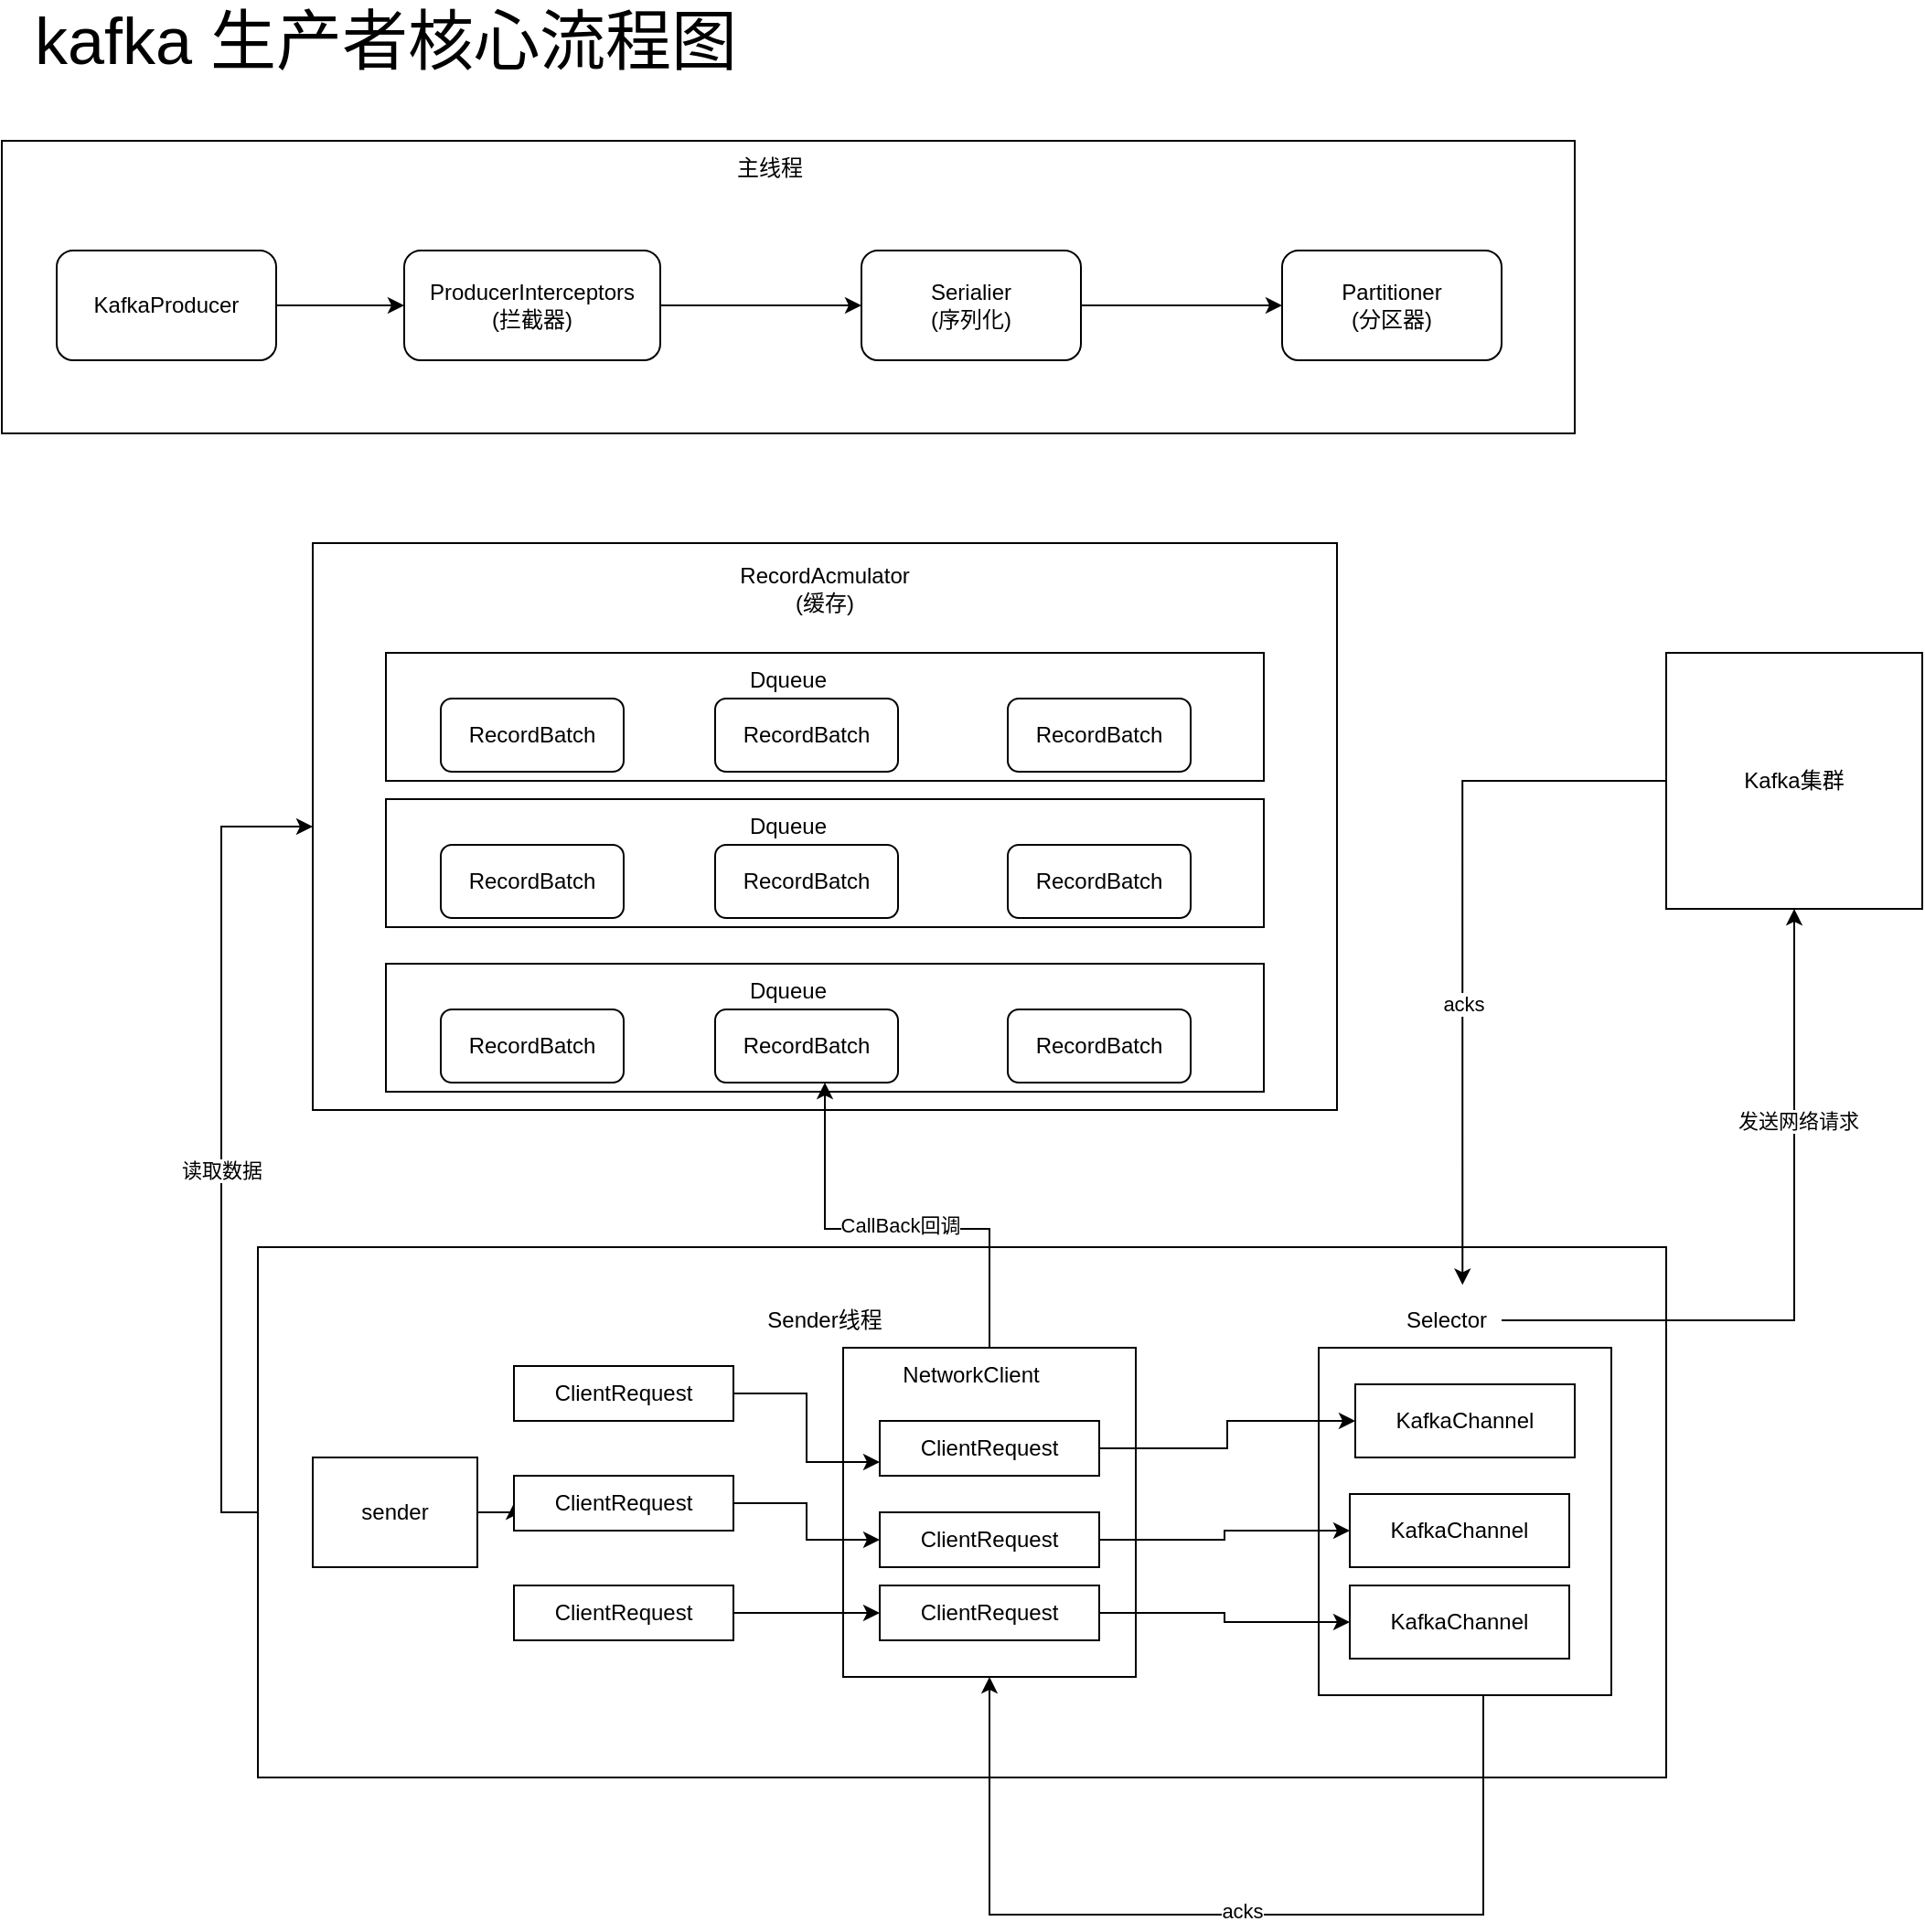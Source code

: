 <mxfile version="22.1.18" type="github" pages="3">
  <diagram name="生产者核心流程图" id="ZvPD3j21bjXKeY6uA_7l">
    <mxGraphModel dx="2026" dy="1145" grid="1" gridSize="10" guides="1" tooltips="1" connect="1" arrows="1" fold="1" page="1" pageScale="1" pageWidth="827" pageHeight="1169" math="0" shadow="0">
      <root>
        <mxCell id="0" />
        <mxCell id="1" parent="0" />
        <mxCell id="ysBvwDiDvG1FQtxoW5Sm-1" value="" style="rounded=0;whiteSpace=wrap;html=1;" vertex="1" parent="1">
          <mxGeometry x="90" y="180" width="860" height="160" as="geometry" />
        </mxCell>
        <mxCell id="ysBvwDiDvG1FQtxoW5Sm-2" value="主线程" style="text;html=1;strokeColor=none;fillColor=none;align=center;verticalAlign=middle;whiteSpace=wrap;rounded=0;" vertex="1" parent="1">
          <mxGeometry x="480" y="180" width="60" height="30" as="geometry" />
        </mxCell>
        <mxCell id="ysBvwDiDvG1FQtxoW5Sm-5" value="" style="edgeStyle=orthogonalEdgeStyle;rounded=0;orthogonalLoop=1;jettySize=auto;html=1;" edge="1" parent="1" source="ysBvwDiDvG1FQtxoW5Sm-3" target="ysBvwDiDvG1FQtxoW5Sm-4">
          <mxGeometry relative="1" as="geometry" />
        </mxCell>
        <mxCell id="ysBvwDiDvG1FQtxoW5Sm-3" value="KafkaProducer" style="rounded=1;whiteSpace=wrap;html=1;" vertex="1" parent="1">
          <mxGeometry x="120" y="240" width="120" height="60" as="geometry" />
        </mxCell>
        <mxCell id="ysBvwDiDvG1FQtxoW5Sm-7" value="" style="edgeStyle=orthogonalEdgeStyle;rounded=0;orthogonalLoop=1;jettySize=auto;html=1;" edge="1" parent="1" source="ysBvwDiDvG1FQtxoW5Sm-4" target="ysBvwDiDvG1FQtxoW5Sm-6">
          <mxGeometry relative="1" as="geometry" />
        </mxCell>
        <mxCell id="ysBvwDiDvG1FQtxoW5Sm-4" value="ProducerInterceptors&lt;br&gt;(拦截器)" style="rounded=1;whiteSpace=wrap;html=1;" vertex="1" parent="1">
          <mxGeometry x="310" y="240" width="140" height="60" as="geometry" />
        </mxCell>
        <mxCell id="ysBvwDiDvG1FQtxoW5Sm-9" value="" style="edgeStyle=orthogonalEdgeStyle;rounded=0;orthogonalLoop=1;jettySize=auto;html=1;" edge="1" parent="1" source="ysBvwDiDvG1FQtxoW5Sm-6" target="ysBvwDiDvG1FQtxoW5Sm-8">
          <mxGeometry relative="1" as="geometry" />
        </mxCell>
        <mxCell id="ysBvwDiDvG1FQtxoW5Sm-6" value="Serialier&lt;br&gt;(序列化)" style="rounded=1;whiteSpace=wrap;html=1;" vertex="1" parent="1">
          <mxGeometry x="560" y="240" width="120" height="60" as="geometry" />
        </mxCell>
        <mxCell id="ysBvwDiDvG1FQtxoW5Sm-8" value="Partitioner&lt;br&gt;(分区器)" style="rounded=1;whiteSpace=wrap;html=1;" vertex="1" parent="1">
          <mxGeometry x="790" y="240" width="120" height="60" as="geometry" />
        </mxCell>
        <mxCell id="ysBvwDiDvG1FQtxoW5Sm-10" value="" style="rounded=0;whiteSpace=wrap;html=1;" vertex="1" parent="1">
          <mxGeometry x="260" y="400" width="560" height="310" as="geometry" />
        </mxCell>
        <mxCell id="ysBvwDiDvG1FQtxoW5Sm-11" value="RecordAcmulator&lt;br&gt;(缓存)" style="text;html=1;strokeColor=none;fillColor=none;align=center;verticalAlign=middle;whiteSpace=wrap;rounded=0;" vertex="1" parent="1">
          <mxGeometry x="510" y="410" width="60" height="30" as="geometry" />
        </mxCell>
        <mxCell id="ysBvwDiDvG1FQtxoW5Sm-12" value="" style="rounded=0;whiteSpace=wrap;html=1;" vertex="1" parent="1">
          <mxGeometry x="300" y="460" width="480" height="70" as="geometry" />
        </mxCell>
        <mxCell id="ysBvwDiDvG1FQtxoW5Sm-13" value="Dqueue" style="text;html=1;strokeColor=none;fillColor=none;align=center;verticalAlign=middle;whiteSpace=wrap;rounded=0;" vertex="1" parent="1">
          <mxGeometry x="490" y="460" width="60" height="30" as="geometry" />
        </mxCell>
        <mxCell id="ysBvwDiDvG1FQtxoW5Sm-14" value="RecordBatch" style="rounded=1;whiteSpace=wrap;html=1;" vertex="1" parent="1">
          <mxGeometry x="330" y="485" width="100" height="40" as="geometry" />
        </mxCell>
        <mxCell id="ysBvwDiDvG1FQtxoW5Sm-15" value="RecordBatch" style="rounded=1;whiteSpace=wrap;html=1;" vertex="1" parent="1">
          <mxGeometry x="480" y="485" width="100" height="40" as="geometry" />
        </mxCell>
        <mxCell id="ysBvwDiDvG1FQtxoW5Sm-16" value="RecordBatch" style="rounded=1;whiteSpace=wrap;html=1;" vertex="1" parent="1">
          <mxGeometry x="640" y="485" width="100" height="40" as="geometry" />
        </mxCell>
        <mxCell id="ysBvwDiDvG1FQtxoW5Sm-27" value="" style="rounded=0;whiteSpace=wrap;html=1;" vertex="1" parent="1">
          <mxGeometry x="300" y="540" width="480" height="70" as="geometry" />
        </mxCell>
        <mxCell id="ysBvwDiDvG1FQtxoW5Sm-28" value="Dqueue" style="text;html=1;strokeColor=none;fillColor=none;align=center;verticalAlign=middle;whiteSpace=wrap;rounded=0;" vertex="1" parent="1">
          <mxGeometry x="490" y="540" width="60" height="30" as="geometry" />
        </mxCell>
        <mxCell id="ysBvwDiDvG1FQtxoW5Sm-29" value="RecordBatch" style="rounded=1;whiteSpace=wrap;html=1;" vertex="1" parent="1">
          <mxGeometry x="330" y="565" width="100" height="40" as="geometry" />
        </mxCell>
        <mxCell id="ysBvwDiDvG1FQtxoW5Sm-30" value="RecordBatch" style="rounded=1;whiteSpace=wrap;html=1;" vertex="1" parent="1">
          <mxGeometry x="480" y="565" width="100" height="40" as="geometry" />
        </mxCell>
        <mxCell id="ysBvwDiDvG1FQtxoW5Sm-31" value="RecordBatch" style="rounded=1;whiteSpace=wrap;html=1;" vertex="1" parent="1">
          <mxGeometry x="640" y="565" width="100" height="40" as="geometry" />
        </mxCell>
        <mxCell id="ysBvwDiDvG1FQtxoW5Sm-32" value="" style="rounded=0;whiteSpace=wrap;html=1;" vertex="1" parent="1">
          <mxGeometry x="300" y="630" width="480" height="70" as="geometry" />
        </mxCell>
        <mxCell id="ysBvwDiDvG1FQtxoW5Sm-33" value="Dqueue" style="text;html=1;strokeColor=none;fillColor=none;align=center;verticalAlign=middle;whiteSpace=wrap;rounded=0;" vertex="1" parent="1">
          <mxGeometry x="490" y="630" width="60" height="30" as="geometry" />
        </mxCell>
        <mxCell id="ysBvwDiDvG1FQtxoW5Sm-34" value="RecordBatch" style="rounded=1;whiteSpace=wrap;html=1;" vertex="1" parent="1">
          <mxGeometry x="330" y="655" width="100" height="40" as="geometry" />
        </mxCell>
        <mxCell id="ysBvwDiDvG1FQtxoW5Sm-35" value="RecordBatch" style="rounded=1;whiteSpace=wrap;html=1;" vertex="1" parent="1">
          <mxGeometry x="480" y="655" width="100" height="40" as="geometry" />
        </mxCell>
        <mxCell id="ysBvwDiDvG1FQtxoW5Sm-36" value="RecordBatch" style="rounded=1;whiteSpace=wrap;html=1;" vertex="1" parent="1">
          <mxGeometry x="640" y="655" width="100" height="40" as="geometry" />
        </mxCell>
        <mxCell id="ysBvwDiDvG1FQtxoW5Sm-39" style="edgeStyle=orthogonalEdgeStyle;rounded=0;orthogonalLoop=1;jettySize=auto;html=1;exitX=0;exitY=0.5;exitDx=0;exitDy=0;entryX=0;entryY=0.5;entryDx=0;entryDy=0;" edge="1" parent="1" source="ysBvwDiDvG1FQtxoW5Sm-37" target="ysBvwDiDvG1FQtxoW5Sm-10">
          <mxGeometry relative="1" as="geometry">
            <mxPoint x="170" y="550" as="targetPoint" />
          </mxGeometry>
        </mxCell>
        <mxCell id="ysBvwDiDvG1FQtxoW5Sm-40" value="读取数据" style="edgeLabel;html=1;align=center;verticalAlign=middle;resizable=0;points=[];" vertex="1" connectable="0" parent="ysBvwDiDvG1FQtxoW5Sm-39">
          <mxGeometry x="-0.07" relative="1" as="geometry">
            <mxPoint as="offset" />
          </mxGeometry>
        </mxCell>
        <mxCell id="ysBvwDiDvG1FQtxoW5Sm-37" value="" style="rounded=0;whiteSpace=wrap;html=1;" vertex="1" parent="1">
          <mxGeometry x="230" y="785" width="770" height="290" as="geometry" />
        </mxCell>
        <mxCell id="ysBvwDiDvG1FQtxoW5Sm-38" value="Sender线程" style="text;html=1;strokeColor=none;fillColor=none;align=center;verticalAlign=middle;whiteSpace=wrap;rounded=0;" vertex="1" parent="1">
          <mxGeometry x="490" y="810" width="100" height="30" as="geometry" />
        </mxCell>
        <mxCell id="ysBvwDiDvG1FQtxoW5Sm-48" value="" style="edgeStyle=orthogonalEdgeStyle;rounded=0;orthogonalLoop=1;jettySize=auto;html=1;" edge="1" parent="1" source="ysBvwDiDvG1FQtxoW5Sm-41" target="ysBvwDiDvG1FQtxoW5Sm-43">
          <mxGeometry relative="1" as="geometry" />
        </mxCell>
        <mxCell id="ysBvwDiDvG1FQtxoW5Sm-41" value="sender" style="rounded=0;whiteSpace=wrap;html=1;" vertex="1" parent="1">
          <mxGeometry x="260" y="900" width="90" height="60" as="geometry" />
        </mxCell>
        <mxCell id="ysBvwDiDvG1FQtxoW5Sm-42" value="ClientRequest" style="rounded=0;whiteSpace=wrap;html=1;" vertex="1" parent="1">
          <mxGeometry x="370" y="850" width="120" height="30" as="geometry" />
        </mxCell>
        <mxCell id="ysBvwDiDvG1FQtxoW5Sm-43" value="ClientRequest" style="rounded=0;whiteSpace=wrap;html=1;" vertex="1" parent="1">
          <mxGeometry x="370" y="910" width="120" height="30" as="geometry" />
        </mxCell>
        <mxCell id="ysBvwDiDvG1FQtxoW5Sm-44" value="ClientRequest" style="rounded=0;whiteSpace=wrap;html=1;" vertex="1" parent="1">
          <mxGeometry x="370" y="970" width="120" height="30" as="geometry" />
        </mxCell>
        <mxCell id="ysBvwDiDvG1FQtxoW5Sm-76" style="edgeStyle=orthogonalEdgeStyle;rounded=0;orthogonalLoop=1;jettySize=auto;html=1;" edge="1" parent="1" source="ysBvwDiDvG1FQtxoW5Sm-49" target="ysBvwDiDvG1FQtxoW5Sm-35">
          <mxGeometry relative="1" as="geometry">
            <Array as="points">
              <mxPoint x="630" y="775" />
              <mxPoint x="540" y="775" />
            </Array>
          </mxGeometry>
        </mxCell>
        <mxCell id="ysBvwDiDvG1FQtxoW5Sm-77" value="CallBack回调" style="edgeLabel;html=1;align=center;verticalAlign=middle;resizable=0;points=[];" vertex="1" connectable="0" parent="ysBvwDiDvG1FQtxoW5Sm-76">
          <mxGeometry x="-0.027" y="-2" relative="1" as="geometry">
            <mxPoint as="offset" />
          </mxGeometry>
        </mxCell>
        <mxCell id="ysBvwDiDvG1FQtxoW5Sm-49" value="" style="rounded=0;whiteSpace=wrap;html=1;" vertex="1" parent="1">
          <mxGeometry x="550" y="840" width="160" height="180" as="geometry" />
        </mxCell>
        <mxCell id="ysBvwDiDvG1FQtxoW5Sm-51" value="NetworkClient" style="text;html=1;strokeColor=none;fillColor=none;align=center;verticalAlign=middle;whiteSpace=wrap;rounded=0;" vertex="1" parent="1">
          <mxGeometry x="590" y="840" width="60" height="30" as="geometry" />
        </mxCell>
        <mxCell id="ysBvwDiDvG1FQtxoW5Sm-52" value="ClientRequest" style="rounded=0;whiteSpace=wrap;html=1;" vertex="1" parent="1">
          <mxGeometry x="570" y="880" width="120" height="30" as="geometry" />
        </mxCell>
        <mxCell id="ysBvwDiDvG1FQtxoW5Sm-53" value="ClientRequest" style="rounded=0;whiteSpace=wrap;html=1;" vertex="1" parent="1">
          <mxGeometry x="570" y="930" width="120" height="30" as="geometry" />
        </mxCell>
        <mxCell id="ysBvwDiDvG1FQtxoW5Sm-54" value="ClientRequest" style="rounded=0;whiteSpace=wrap;html=1;" vertex="1" parent="1">
          <mxGeometry x="570" y="970" width="120" height="30" as="geometry" />
        </mxCell>
        <mxCell id="ysBvwDiDvG1FQtxoW5Sm-74" style="edgeStyle=orthogonalEdgeStyle;rounded=0;orthogonalLoop=1;jettySize=auto;html=1;entryX=0.5;entryY=1;entryDx=0;entryDy=0;" edge="1" parent="1" source="ysBvwDiDvG1FQtxoW5Sm-58" target="ysBvwDiDvG1FQtxoW5Sm-49">
          <mxGeometry relative="1" as="geometry">
            <Array as="points">
              <mxPoint x="900" y="1150" />
              <mxPoint x="630" y="1150" />
            </Array>
          </mxGeometry>
        </mxCell>
        <mxCell id="ysBvwDiDvG1FQtxoW5Sm-75" value="acks" style="edgeLabel;html=1;align=center;verticalAlign=middle;resizable=0;points=[];" vertex="1" connectable="0" parent="ysBvwDiDvG1FQtxoW5Sm-74">
          <mxGeometry x="-0.028" y="-2" relative="1" as="geometry">
            <mxPoint as="offset" />
          </mxGeometry>
        </mxCell>
        <mxCell id="ysBvwDiDvG1FQtxoW5Sm-58" value="" style="rounded=0;whiteSpace=wrap;html=1;" vertex="1" parent="1">
          <mxGeometry x="810" y="840" width="160" height="190" as="geometry" />
        </mxCell>
        <mxCell id="ysBvwDiDvG1FQtxoW5Sm-70" style="edgeStyle=orthogonalEdgeStyle;rounded=0;orthogonalLoop=1;jettySize=auto;html=1;" edge="1" parent="1" source="ysBvwDiDvG1FQtxoW5Sm-59" target="ysBvwDiDvG1FQtxoW5Sm-69">
          <mxGeometry relative="1" as="geometry" />
        </mxCell>
        <mxCell id="ysBvwDiDvG1FQtxoW5Sm-72" value="发送网络请求" style="edgeLabel;html=1;align=center;verticalAlign=middle;resizable=0;points=[];" vertex="1" connectable="0" parent="ysBvwDiDvG1FQtxoW5Sm-70">
          <mxGeometry x="0.397" y="-2" relative="1" as="geometry">
            <mxPoint as="offset" />
          </mxGeometry>
        </mxCell>
        <mxCell id="ysBvwDiDvG1FQtxoW5Sm-59" value="Selector" style="text;html=1;strokeColor=none;fillColor=none;align=center;verticalAlign=middle;whiteSpace=wrap;rounded=0;" vertex="1" parent="1">
          <mxGeometry x="850" y="810" width="60" height="30" as="geometry" />
        </mxCell>
        <mxCell id="ysBvwDiDvG1FQtxoW5Sm-60" value="KafkaChannel" style="rounded=0;whiteSpace=wrap;html=1;" vertex="1" parent="1">
          <mxGeometry x="830" y="860" width="120" height="40" as="geometry" />
        </mxCell>
        <mxCell id="ysBvwDiDvG1FQtxoW5Sm-63" value="KafkaChannel" style="rounded=0;whiteSpace=wrap;html=1;" vertex="1" parent="1">
          <mxGeometry x="827" y="920" width="120" height="40" as="geometry" />
        </mxCell>
        <mxCell id="ysBvwDiDvG1FQtxoW5Sm-64" value="KafkaChannel" style="rounded=0;whiteSpace=wrap;html=1;" vertex="1" parent="1">
          <mxGeometry x="827" y="970" width="120" height="40" as="geometry" />
        </mxCell>
        <mxCell id="ysBvwDiDvG1FQtxoW5Sm-57" value="" style="edgeStyle=orthogonalEdgeStyle;rounded=0;orthogonalLoop=1;jettySize=auto;html=1;" edge="1" parent="1" source="ysBvwDiDvG1FQtxoW5Sm-44" target="ysBvwDiDvG1FQtxoW5Sm-54">
          <mxGeometry relative="1" as="geometry" />
        </mxCell>
        <mxCell id="ysBvwDiDvG1FQtxoW5Sm-56" value="" style="edgeStyle=orthogonalEdgeStyle;rounded=0;orthogonalLoop=1;jettySize=auto;html=1;" edge="1" parent="1" source="ysBvwDiDvG1FQtxoW5Sm-43" target="ysBvwDiDvG1FQtxoW5Sm-53">
          <mxGeometry relative="1" as="geometry" />
        </mxCell>
        <mxCell id="ysBvwDiDvG1FQtxoW5Sm-55" style="edgeStyle=orthogonalEdgeStyle;rounded=0;orthogonalLoop=1;jettySize=auto;html=1;entryX=0;entryY=0.75;entryDx=0;entryDy=0;" edge="1" parent="1" source="ysBvwDiDvG1FQtxoW5Sm-42" target="ysBvwDiDvG1FQtxoW5Sm-52">
          <mxGeometry relative="1" as="geometry" />
        </mxCell>
        <mxCell id="ysBvwDiDvG1FQtxoW5Sm-65" style="edgeStyle=orthogonalEdgeStyle;rounded=0;orthogonalLoop=1;jettySize=auto;html=1;" edge="1" parent="1" source="ysBvwDiDvG1FQtxoW5Sm-52" target="ysBvwDiDvG1FQtxoW5Sm-60">
          <mxGeometry relative="1" as="geometry" />
        </mxCell>
        <mxCell id="ysBvwDiDvG1FQtxoW5Sm-66" style="edgeStyle=orthogonalEdgeStyle;rounded=0;orthogonalLoop=1;jettySize=auto;html=1;" edge="1" parent="1" source="ysBvwDiDvG1FQtxoW5Sm-53" target="ysBvwDiDvG1FQtxoW5Sm-63">
          <mxGeometry relative="1" as="geometry" />
        </mxCell>
        <mxCell id="ysBvwDiDvG1FQtxoW5Sm-67" style="edgeStyle=orthogonalEdgeStyle;rounded=0;orthogonalLoop=1;jettySize=auto;html=1;" edge="1" parent="1" source="ysBvwDiDvG1FQtxoW5Sm-54" target="ysBvwDiDvG1FQtxoW5Sm-64">
          <mxGeometry relative="1" as="geometry" />
        </mxCell>
        <mxCell id="ysBvwDiDvG1FQtxoW5Sm-69" value="Kafka集群" style="whiteSpace=wrap;html=1;aspect=fixed;" vertex="1" parent="1">
          <mxGeometry x="1000" y="460" width="140" height="140" as="geometry" />
        </mxCell>
        <mxCell id="ysBvwDiDvG1FQtxoW5Sm-71" style="edgeStyle=orthogonalEdgeStyle;rounded=0;orthogonalLoop=1;jettySize=auto;html=1;entryX=0.644;entryY=-0.144;entryDx=0;entryDy=0;entryPerimeter=0;" edge="1" parent="1" source="ysBvwDiDvG1FQtxoW5Sm-69" target="ysBvwDiDvG1FQtxoW5Sm-59">
          <mxGeometry relative="1" as="geometry" />
        </mxCell>
        <mxCell id="ysBvwDiDvG1FQtxoW5Sm-73" value="acks" style="edgeLabel;html=1;align=center;verticalAlign=middle;resizable=0;points=[];" vertex="1" connectable="0" parent="ysBvwDiDvG1FQtxoW5Sm-71">
          <mxGeometry x="0.206" relative="1" as="geometry">
            <mxPoint as="offset" />
          </mxGeometry>
        </mxCell>
        <mxCell id="ysBvwDiDvG1FQtxoW5Sm-78" value="kafka 生产者核心流程图" style="text;html=1;strokeColor=none;fillColor=none;align=center;verticalAlign=middle;whiteSpace=wrap;rounded=0;fontSize=36;" vertex="1" parent="1">
          <mxGeometry x="90" y="110" width="420" height="30" as="geometry" />
        </mxCell>
      </root>
    </mxGraphModel>
  </diagram>
  <diagram id="jbNFhW5myM7yVcnX8NF9" name="拉取元数据">
    <mxGraphModel dx="2266" dy="1145" grid="1" gridSize="10" guides="1" tooltips="1" connect="1" arrows="1" fold="1" page="1" pageScale="1" pageWidth="827" pageHeight="1169" math="0" shadow="0">
      <root>
        <mxCell id="0" />
        <mxCell id="1" parent="0" />
        <mxCell id="ar8fyTKgfA0E_lBPwFO9-1" value="主线程" style="rounded=0;whiteSpace=wrap;html=1;" vertex="1" parent="1">
          <mxGeometry x="90" y="361" width="120" height="60" as="geometry" />
        </mxCell>
        <mxCell id="ar8fyTKgfA0E_lBPwFO9-2" value="kafka producer拉取元数据流程" style="text;html=1;strokeColor=none;fillColor=none;align=center;verticalAlign=middle;whiteSpace=wrap;rounded=0;fontSize=36;" vertex="1" parent="1">
          <mxGeometry x="50" y="150" width="570" height="30" as="geometry" />
        </mxCell>
        <mxCell id="ar8fyTKgfA0E_lBPwFO9-3" style="edgeStyle=orthogonalEdgeStyle;rounded=0;orthogonalLoop=1;jettySize=auto;html=1;entryX=0;entryY=0.25;entryDx=0;entryDy=0;" edge="1" parent="1" source="ar8fyTKgfA0E_lBPwFO9-5" target="ar8fyTKgfA0E_lBPwFO9-9">
          <mxGeometry relative="1" as="geometry" />
        </mxCell>
        <mxCell id="ar8fyTKgfA0E_lBPwFO9-4" value="尝试拉取元数据" style="edgeLabel;html=1;align=center;verticalAlign=middle;resizable=0;points=[];" vertex="1" connectable="0" parent="ar8fyTKgfA0E_lBPwFO9-3">
          <mxGeometry x="0.037" y="-2" relative="1" as="geometry">
            <mxPoint as="offset" />
          </mxGeometry>
        </mxCell>
        <mxCell id="ar8fyTKgfA0E_lBPwFO9-5" value="send()&lt;br&gt;发送消息" style="rounded=0;whiteSpace=wrap;html=1;" vertex="1" parent="1">
          <mxGeometry x="320" y="461" width="90" height="60" as="geometry" />
        </mxCell>
        <mxCell id="ar8fyTKgfA0E_lBPwFO9-6" style="edgeStyle=orthogonalEdgeStyle;rounded=0;orthogonalLoop=1;jettySize=auto;html=1;entryX=0.007;entryY=0.628;entryDx=0;entryDy=0;entryPerimeter=0;" edge="1" parent="1" source="ar8fyTKgfA0E_lBPwFO9-1" target="ar8fyTKgfA0E_lBPwFO9-5">
          <mxGeometry relative="1" as="geometry" />
        </mxCell>
        <mxCell id="ar8fyTKgfA0E_lBPwFO9-7" value="发送消息" style="edgeLabel;html=1;align=center;verticalAlign=middle;resizable=0;points=[];" vertex="1" connectable="0" parent="ar8fyTKgfA0E_lBPwFO9-6">
          <mxGeometry x="-0.014" y="-1" relative="1" as="geometry">
            <mxPoint as="offset" />
          </mxGeometry>
        </mxCell>
        <mxCell id="ar8fyTKgfA0E_lBPwFO9-8" value="" style="edgeStyle=orthogonalEdgeStyle;rounded=0;orthogonalLoop=1;jettySize=auto;html=1;" edge="1" parent="1" source="ar8fyTKgfA0E_lBPwFO9-9" target="ar8fyTKgfA0E_lBPwFO9-12">
          <mxGeometry relative="1" as="geometry" />
        </mxCell>
        <mxCell id="ar8fyTKgfA0E_lBPwFO9-9" value="MetaData&lt;br&gt;(元数据管理组件)" style="rounded=0;whiteSpace=wrap;html=1;" vertex="1" parent="1">
          <mxGeometry x="510" y="261" width="120" height="60" as="geometry" />
        </mxCell>
        <mxCell id="ar8fyTKgfA0E_lBPwFO9-10" value="" style="edgeStyle=orthogonalEdgeStyle;rounded=0;orthogonalLoop=1;jettySize=auto;html=1;" edge="1" parent="1" source="ar8fyTKgfA0E_lBPwFO9-12" target="ar8fyTKgfA0E_lBPwFO9-13">
          <mxGeometry relative="1" as="geometry" />
        </mxCell>
        <mxCell id="ar8fyTKgfA0E_lBPwFO9-11" value="同步阻塞等待元数据更新" style="edgeLabel;html=1;align=center;verticalAlign=middle;resizable=0;points=[];" vertex="1" connectable="0" parent="ar8fyTKgfA0E_lBPwFO9-10">
          <mxGeometry x="-0.383" y="-1" relative="1" as="geometry">
            <mxPoint as="offset" />
          </mxGeometry>
        </mxCell>
        <mxCell id="ar8fyTKgfA0E_lBPwFO9-12" value="触发拉取元数据信息的标识" style="rounded=0;whiteSpace=wrap;html=1;" vertex="1" parent="1">
          <mxGeometry x="510" y="401" width="160" height="50" as="geometry" />
        </mxCell>
        <mxCell id="ar8fyTKgfA0E_lBPwFO9-13" value="wait" style="rounded=0;whiteSpace=wrap;html=1;" vertex="1" parent="1">
          <mxGeometry x="520" y="521" width="120" height="60" as="geometry" />
        </mxCell>
        <mxCell id="ar8fyTKgfA0E_lBPwFO9-14" value="" style="rounded=0;whiteSpace=wrap;html=1;" vertex="1" parent="1">
          <mxGeometry x="810" y="241" width="200" height="190" as="geometry" />
        </mxCell>
        <mxCell id="ar8fyTKgfA0E_lBPwFO9-15" value="KafkaThread" style="text;html=1;strokeColor=none;fillColor=none;align=center;verticalAlign=middle;whiteSpace=wrap;rounded=0;" vertex="1" parent="1">
          <mxGeometry x="867" y="251" width="60" height="30" as="geometry" />
        </mxCell>
        <mxCell id="ar8fyTKgfA0E_lBPwFO9-16" style="edgeStyle=orthogonalEdgeStyle;rounded=0;orthogonalLoop=1;jettySize=auto;html=1;entryX=0;entryY=0.5;entryDx=0;entryDy=0;" edge="1" parent="1" source="ar8fyTKgfA0E_lBPwFO9-17" target="ar8fyTKgfA0E_lBPwFO9-26">
          <mxGeometry relative="1" as="geometry" />
        </mxCell>
        <mxCell id="ar8fyTKgfA0E_lBPwFO9-17" value="sender线程" style="rounded=0;whiteSpace=wrap;html=1;" vertex="1" parent="1">
          <mxGeometry x="837" y="321" width="120" height="60" as="geometry" />
        </mxCell>
        <mxCell id="ar8fyTKgfA0E_lBPwFO9-18" style="edgeStyle=orthogonalEdgeStyle;rounded=0;orthogonalLoop=1;jettySize=auto;html=1;entryX=0;entryY=0.5;entryDx=0;entryDy=0;" edge="1" parent="1" source="ar8fyTKgfA0E_lBPwFO9-12" target="ar8fyTKgfA0E_lBPwFO9-17">
          <mxGeometry relative="1" as="geometry" />
        </mxCell>
        <mxCell id="ar8fyTKgfA0E_lBPwFO9-19" style="edgeStyle=orthogonalEdgeStyle;rounded=0;orthogonalLoop=1;jettySize=auto;html=1;entryX=0.5;entryY=1;entryDx=0;entryDy=0;" edge="1" parent="1" source="ar8fyTKgfA0E_lBPwFO9-21" target="ar8fyTKgfA0E_lBPwFO9-26">
          <mxGeometry relative="1" as="geometry">
            <Array as="points">
              <mxPoint x="1485" y="431" />
              <mxPoint x="1335" y="431" />
              <mxPoint x="1335" y="381" />
              <mxPoint x="1180" y="381" />
            </Array>
          </mxGeometry>
        </mxCell>
        <mxCell id="ar8fyTKgfA0E_lBPwFO9-20" value="返回响应" style="edgeLabel;html=1;align=center;verticalAlign=middle;resizable=0;points=[];" vertex="1" connectable="0" parent="ar8fyTKgfA0E_lBPwFO9-19">
          <mxGeometry x="0.033" y="1" relative="1" as="geometry">
            <mxPoint as="offset" />
          </mxGeometry>
        </mxCell>
        <mxCell id="ar8fyTKgfA0E_lBPwFO9-21" value="　kafka集群" style="whiteSpace=wrap;html=1;aspect=fixed;" vertex="1" parent="1">
          <mxGeometry x="1430" y="281" width="110" height="110" as="geometry" />
        </mxCell>
        <mxCell id="ar8fyTKgfA0E_lBPwFO9-22" style="edgeStyle=orthogonalEdgeStyle;rounded=0;orthogonalLoop=1;jettySize=auto;html=1;" edge="1" parent="1" source="ar8fyTKgfA0E_lBPwFO9-26" target="ar8fyTKgfA0E_lBPwFO9-21">
          <mxGeometry relative="1" as="geometry" />
        </mxCell>
        <mxCell id="ar8fyTKgfA0E_lBPwFO9-23" value="获取对应topic元数据信息" style="edgeLabel;html=1;align=center;verticalAlign=middle;resizable=0;points=[];" vertex="1" connectable="0" parent="ar8fyTKgfA0E_lBPwFO9-22">
          <mxGeometry x="-0.037" y="2" relative="1" as="geometry">
            <mxPoint x="-1" y="-1" as="offset" />
          </mxGeometry>
        </mxCell>
        <mxCell id="ar8fyTKgfA0E_lBPwFO9-24" style="edgeStyle=orthogonalEdgeStyle;rounded=0;orthogonalLoop=1;jettySize=auto;html=1;entryX=1;entryY=0.5;entryDx=0;entryDy=0;" edge="1" parent="1" source="ar8fyTKgfA0E_lBPwFO9-26" target="ar8fyTKgfA0E_lBPwFO9-13">
          <mxGeometry relative="1" as="geometry">
            <Array as="points">
              <mxPoint x="1180" y="551" />
            </Array>
          </mxGeometry>
        </mxCell>
        <mxCell id="ar8fyTKgfA0E_lBPwFO9-25" value="获取到了元数据后，更新version版本号，并唤醒主线程" style="edgeLabel;html=1;align=center;verticalAlign=middle;resizable=0;points=[];" vertex="1" connectable="0" parent="ar8fyTKgfA0E_lBPwFO9-24">
          <mxGeometry x="0.257" y="3" relative="1" as="geometry">
            <mxPoint as="offset" />
          </mxGeometry>
        </mxCell>
        <mxCell id="ar8fyTKgfA0E_lBPwFO9-26" value="NetworkClient" style="rounded=0;whiteSpace=wrap;html=1;" vertex="1" parent="1">
          <mxGeometry x="1120" y="301" width="120" height="60" as="geometry" />
        </mxCell>
        <mxCell id="ar8fyTKgfA0E_lBPwFO9-27" style="edgeStyle=orthogonalEdgeStyle;rounded=0;orthogonalLoop=1;jettySize=auto;html=1;entryX=0.363;entryY=1.006;entryDx=0;entryDy=0;entryPerimeter=0;" edge="1" parent="1" source="ar8fyTKgfA0E_lBPwFO9-13" target="ar8fyTKgfA0E_lBPwFO9-5">
          <mxGeometry relative="1" as="geometry" />
        </mxCell>
        <mxCell id="ar8fyTKgfA0E_lBPwFO9-28" value="这儿返回一个等待阻塞时间" style="edgeLabel;html=1;align=center;verticalAlign=middle;resizable=0;points=[];" vertex="1" connectable="0" parent="ar8fyTKgfA0E_lBPwFO9-27">
          <mxGeometry x="-0.123" relative="1" as="geometry">
            <mxPoint as="offset" />
          </mxGeometry>
        </mxCell>
        <mxCell id="ar8fyTKgfA0E_lBPwFO9-29" value="org.apache.kafka.clients.producer.KafkaProducer#doSend＃waitOnMetadata" style="text;html=1;strokeColor=none;fillColor=none;align=center;verticalAlign=middle;whiteSpace=wrap;rounded=0;fontStyle=1" vertex="1" parent="1">
          <mxGeometry x="90" y="50" width="460" height="30" as="geometry" />
        </mxCell>
      </root>
    </mxGraphModel>
  </diagram>
  <diagram id="y9BsgM-jRPUb4x8YRV8n" name="RecordAccumulator原理图">
    <mxGraphModel dx="2266" dy="1145" grid="1" gridSize="10" guides="1" tooltips="1" connect="1" arrows="1" fold="1" page="1" pageScale="1" pageWidth="827" pageHeight="1169" math="0" shadow="0">
      <root>
        <mxCell id="0" />
        <mxCell id="1" parent="0" />
        <mxCell id="E62mDuTD3YQfKo82fARu-1" value="Partitioner&lt;br&gt;(分区器)" style="rounded=0;whiteSpace=wrap;html=1;" vertex="1" parent="1">
          <mxGeometry x="300" y="80" width="120" height="60" as="geometry" />
        </mxCell>
        <mxCell id="E62mDuTD3YQfKo82fARu-2" value="TopicPartition" style="rounded=0;whiteSpace=wrap;html=1;" vertex="1" parent="1">
          <mxGeometry x="90" y="220" width="120" height="60" as="geometry" />
        </mxCell>
        <mxCell id="E62mDuTD3YQfKo82fARu-3" value="TopicPartition" style="rounded=0;whiteSpace=wrap;html=1;" vertex="1" parent="1">
          <mxGeometry x="90" y="310" width="120" height="60" as="geometry" />
        </mxCell>
        <mxCell id="E62mDuTD3YQfKo82fARu-4" value="TopicPartition" style="rounded=0;whiteSpace=wrap;html=1;" vertex="1" parent="1">
          <mxGeometry x="90" y="400" width="120" height="60" as="geometry" />
        </mxCell>
        <mxCell id="E62mDuTD3YQfKo82fARu-5" style="edgeStyle=orthogonalEdgeStyle;rounded=0;orthogonalLoop=1;jettySize=auto;html=1;entryX=0.4;entryY=-0.011;entryDx=0;entryDy=0;entryPerimeter=0;" edge="1" parent="1" source="E62mDuTD3YQfKo82fARu-1" target="E62mDuTD3YQfKo82fARu-2">
          <mxGeometry relative="1" as="geometry" />
        </mxCell>
        <mxCell id="E62mDuTD3YQfKo82fARu-6" value="" style="rounded=0;whiteSpace=wrap;html=1;" vertex="1" parent="1">
          <mxGeometry x="260" y="220" width="530" height="430" as="geometry" />
        </mxCell>
        <mxCell id="E62mDuTD3YQfKo82fARu-7" value="" style="rounded=1;whiteSpace=wrap;html=1;" vertex="1" parent="1">
          <mxGeometry x="294" y="240" width="446" height="60" as="geometry" />
        </mxCell>
        <mxCell id="E62mDuTD3YQfKo82fARu-8" value="RecordBath" style="rounded=0;whiteSpace=wrap;html=1;" vertex="1" parent="1">
          <mxGeometry x="350" y="250" width="100" height="40" as="geometry" />
        </mxCell>
        <mxCell id="E62mDuTD3YQfKo82fARu-9" value="RecordAccumulator" style="text;html=1;strokeColor=none;fillColor=none;align=center;verticalAlign=middle;whiteSpace=wrap;rounded=0;" vertex="1" parent="1">
          <mxGeometry x="440" y="190" width="60" height="30" as="geometry" />
        </mxCell>
        <mxCell id="E62mDuTD3YQfKo82fARu-10" value="Dqueue" style="text;html=1;strokeColor=none;fillColor=none;align=center;verticalAlign=middle;whiteSpace=wrap;rounded=0;" vertex="1" parent="1">
          <mxGeometry x="290" y="240" width="60" height="30" as="geometry" />
        </mxCell>
        <mxCell id="E62mDuTD3YQfKo82fARu-11" value="RecordBath" style="rounded=0;whiteSpace=wrap;html=1;" vertex="1" parent="1">
          <mxGeometry x="467" y="250" width="100" height="40" as="geometry" />
        </mxCell>
        <mxCell id="E62mDuTD3YQfKo82fARu-12" value="RecordBath" style="rounded=0;whiteSpace=wrap;html=1;" vertex="1" parent="1">
          <mxGeometry x="600" y="250" width="100" height="40" as="geometry" />
        </mxCell>
        <mxCell id="E62mDuTD3YQfKo82fARu-34" style="edgeStyle=orthogonalEdgeStyle;rounded=0;orthogonalLoop=1;jettySize=auto;html=1;entryX=0;entryY=0.5;entryDx=0;entryDy=0;" edge="1" parent="1" source="E62mDuTD3YQfKo82fARu-13" target="E62mDuTD3YQfKo82fARu-29">
          <mxGeometry relative="1" as="geometry" />
        </mxCell>
        <mxCell id="E62mDuTD3YQfKo82fARu-13" value="" style="rounded=1;whiteSpace=wrap;html=1;" vertex="1" parent="1">
          <mxGeometry x="296" y="310" width="446" height="60" as="geometry" />
        </mxCell>
        <mxCell id="E62mDuTD3YQfKo82fARu-14" value="RecordBath" style="rounded=0;whiteSpace=wrap;html=1;" vertex="1" parent="1">
          <mxGeometry x="352" y="320" width="100" height="40" as="geometry" />
        </mxCell>
        <mxCell id="E62mDuTD3YQfKo82fARu-15" value="Dqueue" style="text;html=1;strokeColor=none;fillColor=none;align=center;verticalAlign=middle;whiteSpace=wrap;rounded=0;" vertex="1" parent="1">
          <mxGeometry x="292" y="310" width="60" height="30" as="geometry" />
        </mxCell>
        <mxCell id="E62mDuTD3YQfKo82fARu-16" value="RecordBath" style="rounded=0;whiteSpace=wrap;html=1;" vertex="1" parent="1">
          <mxGeometry x="469" y="320" width="100" height="40" as="geometry" />
        </mxCell>
        <mxCell id="E62mDuTD3YQfKo82fARu-17" value="RecordBath" style="rounded=0;whiteSpace=wrap;html=1;" vertex="1" parent="1">
          <mxGeometry x="602" y="320" width="100" height="40" as="geometry" />
        </mxCell>
        <mxCell id="E62mDuTD3YQfKo82fARu-36" style="edgeStyle=orthogonalEdgeStyle;rounded=0;orthogonalLoop=1;jettySize=auto;html=1;entryX=0.5;entryY=1;entryDx=0;entryDy=0;" edge="1" parent="1" source="E62mDuTD3YQfKo82fARu-18" target="E62mDuTD3YQfKo82fARu-29">
          <mxGeometry relative="1" as="geometry">
            <Array as="points">
              <mxPoint x="818" y="400" />
              <mxPoint x="818" y="440" />
              <mxPoint x="950" y="440" />
            </Array>
          </mxGeometry>
        </mxCell>
        <mxCell id="E62mDuTD3YQfKo82fARu-18" value="" style="rounded=1;whiteSpace=wrap;html=1;" vertex="1" parent="1">
          <mxGeometry x="300" y="380" width="446" height="60" as="geometry" />
        </mxCell>
        <mxCell id="E62mDuTD3YQfKo82fARu-19" value="RecordBath" style="rounded=0;whiteSpace=wrap;html=1;" vertex="1" parent="1">
          <mxGeometry x="356" y="390" width="100" height="40" as="geometry" />
        </mxCell>
        <mxCell id="E62mDuTD3YQfKo82fARu-20" value="Dqueue" style="text;html=1;strokeColor=none;fillColor=none;align=center;verticalAlign=middle;whiteSpace=wrap;rounded=0;" vertex="1" parent="1">
          <mxGeometry x="296" y="380" width="60" height="30" as="geometry" />
        </mxCell>
        <mxCell id="E62mDuTD3YQfKo82fARu-21" value="RecordBath" style="rounded=0;whiteSpace=wrap;html=1;" vertex="1" parent="1">
          <mxGeometry x="473" y="390" width="100" height="40" as="geometry" />
        </mxCell>
        <mxCell id="E62mDuTD3YQfKo82fARu-22" value="RecordBath" style="rounded=0;whiteSpace=wrap;html=1;" vertex="1" parent="1">
          <mxGeometry x="606" y="390" width="100" height="40" as="geometry" />
        </mxCell>
        <mxCell id="E62mDuTD3YQfKo82fARu-25" style="edgeStyle=orthogonalEdgeStyle;rounded=0;orthogonalLoop=1;jettySize=auto;html=1;entryX=0.144;entryY=0.933;entryDx=0;entryDy=0;entryPerimeter=0;" edge="1" parent="1" source="E62mDuTD3YQfKo82fARu-4" target="E62mDuTD3YQfKo82fARu-20">
          <mxGeometry relative="1" as="geometry">
            <Array as="points">
              <mxPoint x="253" y="430" />
              <mxPoint x="253" y="400" />
              <mxPoint x="305" y="400" />
            </Array>
          </mxGeometry>
        </mxCell>
        <mxCell id="E62mDuTD3YQfKo82fARu-26" value="一个分区对应一个队列" style="text;html=1;strokeColor=none;fillColor=none;align=center;verticalAlign=middle;whiteSpace=wrap;rounded=0;" vertex="1" parent="1">
          <mxGeometry x="20" y="230" width="60" height="30" as="geometry" />
        </mxCell>
        <mxCell id="E62mDuTD3YQfKo82fARu-31" style="edgeStyle=orthogonalEdgeStyle;rounded=0;orthogonalLoop=1;jettySize=auto;html=1;entryX=1;entryY=0.5;entryDx=0;entryDy=0;" edge="1" parent="1" source="E62mDuTD3YQfKo82fARu-27" target="E62mDuTD3YQfKo82fARu-18">
          <mxGeometry relative="1" as="geometry" />
        </mxCell>
        <mxCell id="E62mDuTD3YQfKo82fARu-33" value="申请内存" style="edgeLabel;html=1;align=center;verticalAlign=middle;resizable=0;points=[];" vertex="1" connectable="0" parent="E62mDuTD3YQfKo82fARu-31">
          <mxGeometry x="-0.047" y="4" relative="1" as="geometry">
            <mxPoint as="offset" />
          </mxGeometry>
        </mxCell>
        <mxCell id="E62mDuTD3YQfKo82fARu-27" value="" style="rounded=0;whiteSpace=wrap;html=1;" vertex="1" parent="1">
          <mxGeometry x="360" y="480" width="270" height="105" as="geometry" />
        </mxCell>
        <mxCell id="E62mDuTD3YQfKo82fARu-28" value="BufferPool" style="text;html=1;strokeColor=none;fillColor=none;align=center;verticalAlign=middle;whiteSpace=wrap;rounded=0;" vertex="1" parent="1">
          <mxGeometry x="452" y="480" width="60" height="30" as="geometry" />
        </mxCell>
        <mxCell id="E62mDuTD3YQfKo82fARu-29" value="batches" style="rounded=1;whiteSpace=wrap;html=1;" vertex="1" parent="1">
          <mxGeometry x="890" y="360" width="120" height="60" as="geometry" />
        </mxCell>
        <mxCell id="E62mDuTD3YQfKo82fARu-30" style="edgeStyle=orthogonalEdgeStyle;rounded=0;orthogonalLoop=1;jettySize=auto;html=1;entryX=0.002;entryY=0.603;entryDx=0;entryDy=0;entryPerimeter=0;" edge="1" parent="1">
          <mxGeometry relative="1" as="geometry">
            <mxPoint x="301.73" y="410" as="sourcePoint" />
            <mxPoint x="362.27" y="543.315" as="targetPoint" />
            <Array as="points">
              <mxPoint x="291.73" y="410" />
              <mxPoint x="291.73" y="460" />
              <mxPoint x="281.73" y="460" />
              <mxPoint x="281.73" y="543" />
            </Array>
          </mxGeometry>
        </mxCell>
        <mxCell id="E62mDuTD3YQfKo82fARu-32" value="还内存" style="edgeLabel;html=1;align=center;verticalAlign=middle;resizable=0;points=[];" vertex="1" connectable="0" parent="E62mDuTD3YQfKo82fARu-30">
          <mxGeometry x="-0.438" y="1" relative="1" as="geometry">
            <mxPoint as="offset" />
          </mxGeometry>
        </mxCell>
        <mxCell id="E62mDuTD3YQfKo82fARu-23" style="edgeStyle=orthogonalEdgeStyle;rounded=0;orthogonalLoop=1;jettySize=auto;html=1;" edge="1" parent="1" source="E62mDuTD3YQfKo82fARu-2" target="E62mDuTD3YQfKo82fARu-10">
          <mxGeometry relative="1" as="geometry" />
        </mxCell>
        <mxCell id="E62mDuTD3YQfKo82fARu-24" style="edgeStyle=orthogonalEdgeStyle;rounded=0;orthogonalLoop=1;jettySize=auto;html=1;entryX=0;entryY=0.75;entryDx=0;entryDy=0;" edge="1" parent="1" source="E62mDuTD3YQfKo82fARu-3" target="E62mDuTD3YQfKo82fARu-15">
          <mxGeometry relative="1" as="geometry" />
        </mxCell>
        <mxCell id="E62mDuTD3YQfKo82fARu-35" style="edgeStyle=orthogonalEdgeStyle;rounded=0;orthogonalLoop=1;jettySize=auto;html=1;entryX=0.378;entryY=-0.022;entryDx=0;entryDy=0;entryPerimeter=0;" edge="1" parent="1" source="E62mDuTD3YQfKo82fARu-7" target="E62mDuTD3YQfKo82fARu-29">
          <mxGeometry relative="1" as="geometry" />
        </mxCell>
      </root>
    </mxGraphModel>
  </diagram>
</mxfile>
